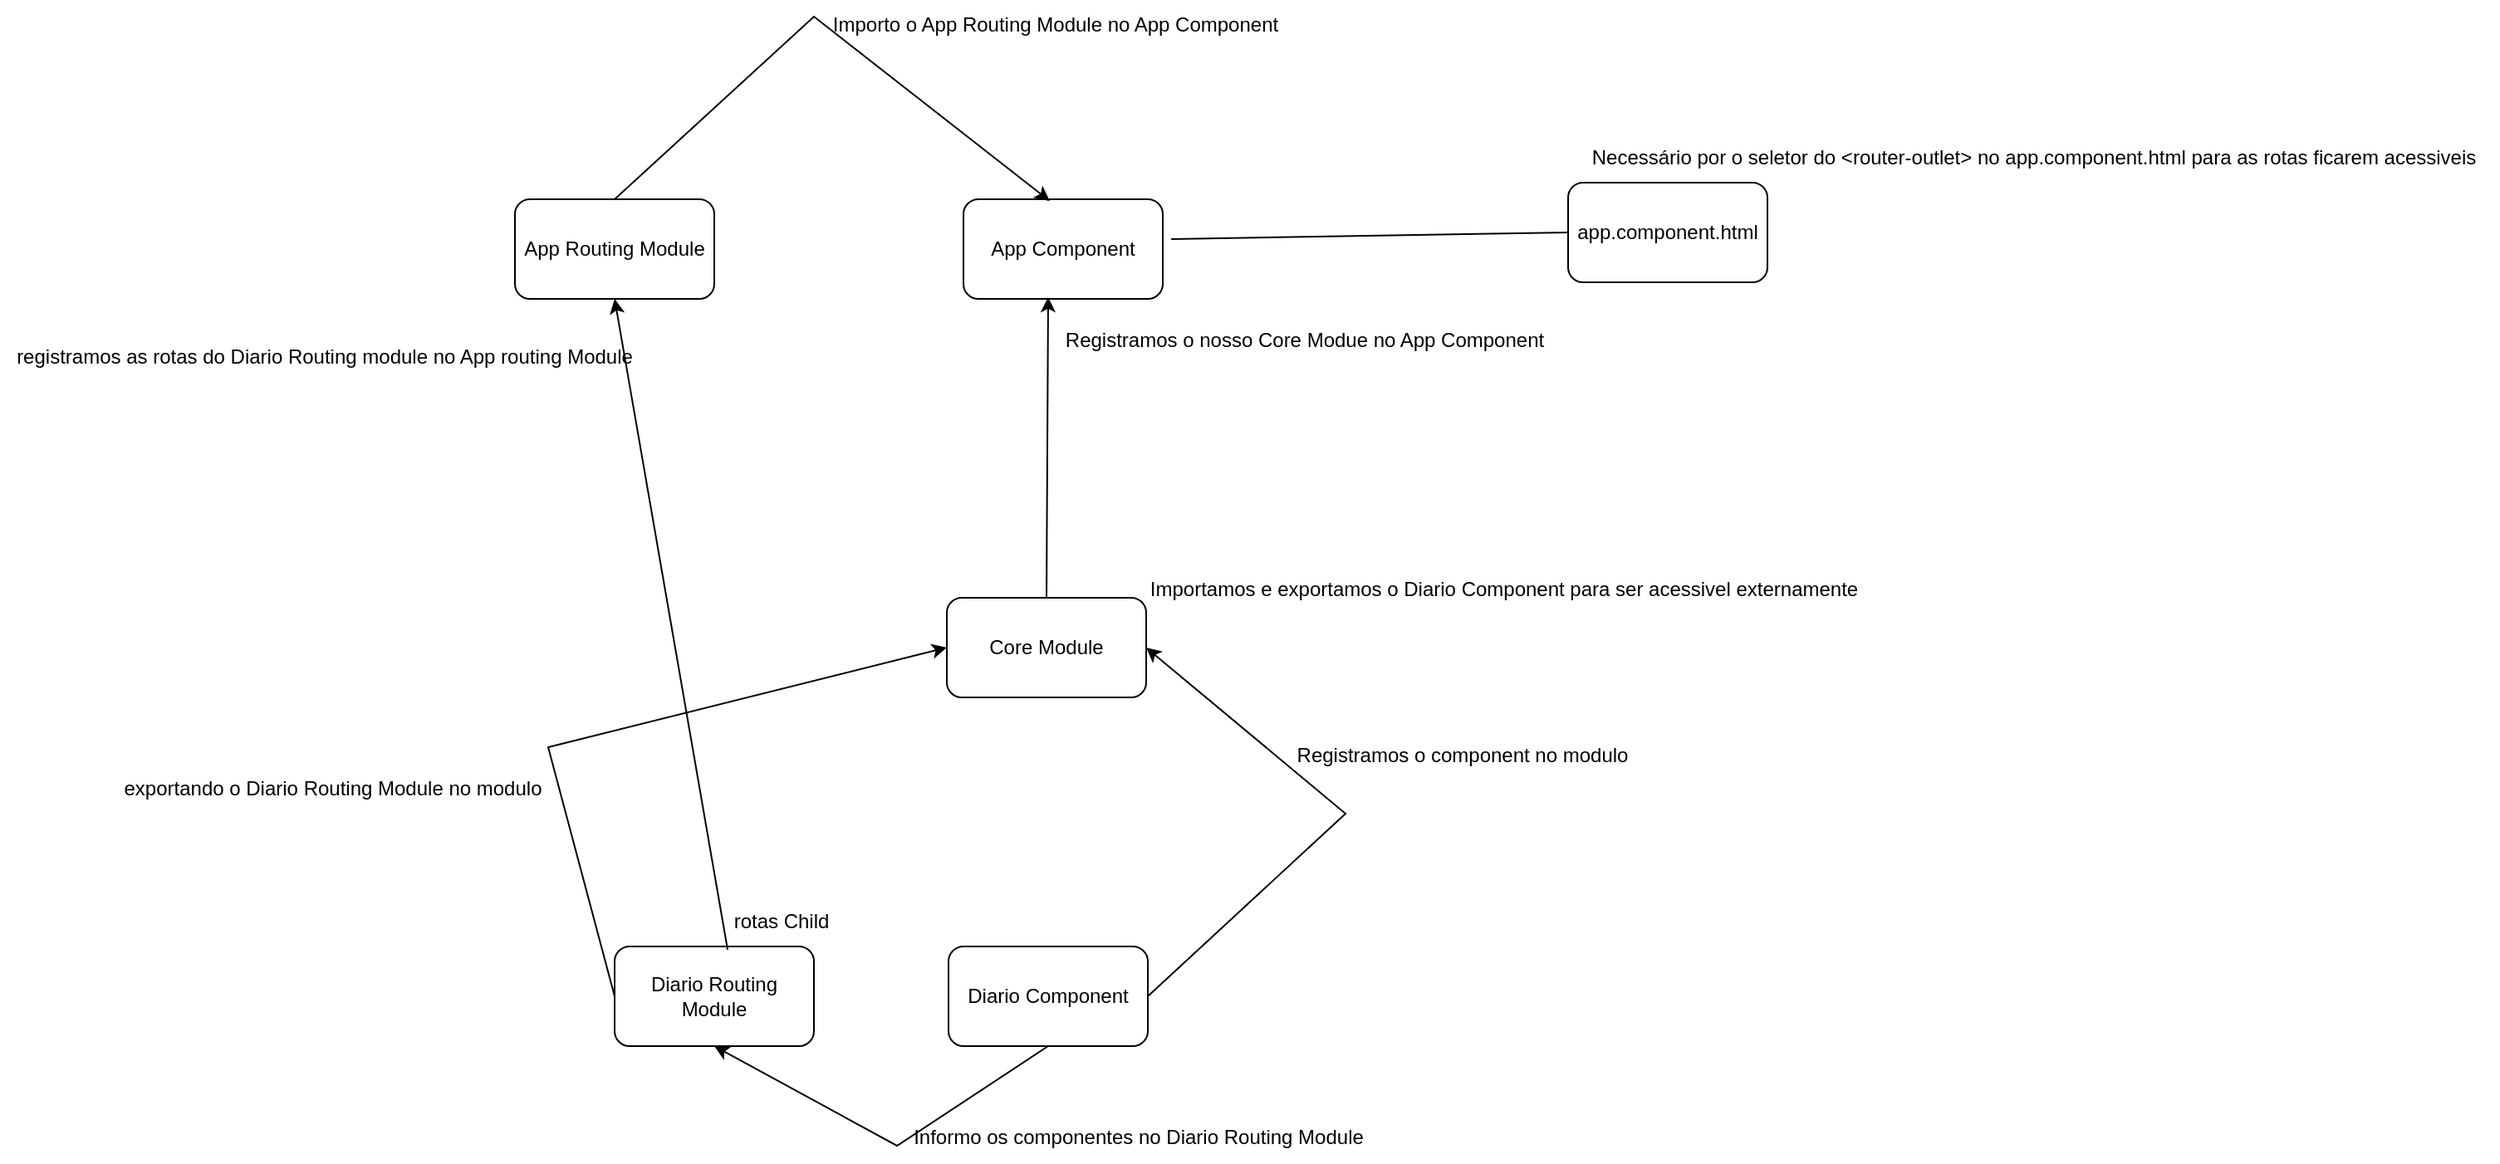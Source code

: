 <mxfile version="26.1.1">
  <diagram name="Página-1" id="hyvPZ9XR9SMsbSLGF97M">
    <mxGraphModel dx="2191" dy="1962" grid="1" gridSize="10" guides="1" tooltips="1" connect="1" arrows="1" fold="1" page="1" pageScale="1" pageWidth="827" pageHeight="1169" math="0" shadow="0">
      <root>
        <mxCell id="0" />
        <mxCell id="1" parent="0" />
        <mxCell id="mxMiG6DOvUM33zkFeHm_-1" value="App Routing Module" style="rounded=1;whiteSpace=wrap;html=1;" vertex="1" parent="1">
          <mxGeometry x="-220" y="50" width="120" height="60" as="geometry" />
        </mxCell>
        <mxCell id="mxMiG6DOvUM33zkFeHm_-2" value="Core Module" style="rounded=1;whiteSpace=wrap;html=1;" vertex="1" parent="1">
          <mxGeometry x="40" y="290" width="120" height="60" as="geometry" />
        </mxCell>
        <mxCell id="mxMiG6DOvUM33zkFeHm_-3" value="Diario Component" style="rounded=1;whiteSpace=wrap;html=1;" vertex="1" parent="1">
          <mxGeometry x="41" y="500" width="120" height="60" as="geometry" />
        </mxCell>
        <mxCell id="mxMiG6DOvUM33zkFeHm_-4" value="" style="endArrow=classic;html=1;rounded=0;exitX=1;exitY=0.5;exitDx=0;exitDy=0;entryX=1;entryY=0.5;entryDx=0;entryDy=0;" edge="1" parent="1" source="mxMiG6DOvUM33zkFeHm_-3" target="mxMiG6DOvUM33zkFeHm_-2">
          <mxGeometry width="50" height="50" relative="1" as="geometry">
            <mxPoint x="390" y="430" as="sourcePoint" />
            <mxPoint x="440" y="380" as="targetPoint" />
            <Array as="points">
              <mxPoint x="280" y="420" />
            </Array>
          </mxGeometry>
        </mxCell>
        <mxCell id="mxMiG6DOvUM33zkFeHm_-5" value="Registramos o component no modulo" style="text;html=1;align=center;verticalAlign=middle;resizable=0;points=[];autosize=1;strokeColor=none;fillColor=none;" vertex="1" parent="1">
          <mxGeometry x="240" y="370" width="220" height="30" as="geometry" />
        </mxCell>
        <mxCell id="mxMiG6DOvUM33zkFeHm_-6" value="Diario Routing Module" style="rounded=1;whiteSpace=wrap;html=1;" vertex="1" parent="1">
          <mxGeometry x="-160" y="500" width="120" height="60" as="geometry" />
        </mxCell>
        <mxCell id="mxMiG6DOvUM33zkFeHm_-7" value="" style="endArrow=classic;html=1;rounded=0;exitX=0;exitY=0.5;exitDx=0;exitDy=0;entryX=0;entryY=0.5;entryDx=0;entryDy=0;" edge="1" parent="1" source="mxMiG6DOvUM33zkFeHm_-6" target="mxMiG6DOvUM33zkFeHm_-2">
          <mxGeometry width="50" height="50" relative="1" as="geometry">
            <mxPoint x="390" y="430" as="sourcePoint" />
            <mxPoint x="440" y="380" as="targetPoint" />
            <Array as="points">
              <mxPoint x="-200" y="380" />
            </Array>
          </mxGeometry>
        </mxCell>
        <mxCell id="mxMiG6DOvUM33zkFeHm_-8" value="exportando o Diario Routing Module no modulo" style="text;html=1;align=center;verticalAlign=middle;resizable=0;points=[];autosize=1;strokeColor=none;fillColor=none;" vertex="1" parent="1">
          <mxGeometry x="-470" y="390" width="280" height="30" as="geometry" />
        </mxCell>
        <mxCell id="mxMiG6DOvUM33zkFeHm_-9" value="App Component" style="rounded=1;whiteSpace=wrap;html=1;" vertex="1" parent="1">
          <mxGeometry x="50" y="50" width="120" height="60" as="geometry" />
        </mxCell>
        <mxCell id="mxMiG6DOvUM33zkFeHm_-11" value="Importamos e exportamos o Diario Component para ser acessivel externamente" style="text;html=1;align=center;verticalAlign=middle;resizable=0;points=[];autosize=1;strokeColor=none;fillColor=none;" vertex="1" parent="1">
          <mxGeometry x="150" y="270" width="450" height="30" as="geometry" />
        </mxCell>
        <mxCell id="mxMiG6DOvUM33zkFeHm_-12" value="" style="endArrow=classic;html=1;rounded=0;exitX=0.5;exitY=0;exitDx=0;exitDy=0;entryX=0.425;entryY=0.983;entryDx=0;entryDy=0;entryPerimeter=0;" edge="1" parent="1" source="mxMiG6DOvUM33zkFeHm_-2" target="mxMiG6DOvUM33zkFeHm_-9">
          <mxGeometry width="50" height="50" relative="1" as="geometry">
            <mxPoint x="210" y="370" as="sourcePoint" />
            <mxPoint x="260" y="320" as="targetPoint" />
          </mxGeometry>
        </mxCell>
        <mxCell id="mxMiG6DOvUM33zkFeHm_-13" value="Registramos o nosso Core Modue no App Component" style="text;html=1;align=center;verticalAlign=middle;resizable=0;points=[];autosize=1;strokeColor=none;fillColor=none;" vertex="1" parent="1">
          <mxGeometry x="100" y="120" width="310" height="30" as="geometry" />
        </mxCell>
        <mxCell id="mxMiG6DOvUM33zkFeHm_-14" value="" style="endArrow=classic;html=1;rounded=0;exitX=0.567;exitY=0.033;exitDx=0;exitDy=0;exitPerimeter=0;entryX=0.5;entryY=1;entryDx=0;entryDy=0;" edge="1" parent="1" source="mxMiG6DOvUM33zkFeHm_-6" target="mxMiG6DOvUM33zkFeHm_-1">
          <mxGeometry width="50" height="50" relative="1" as="geometry">
            <mxPoint x="210" y="370" as="sourcePoint" />
            <mxPoint x="260" y="320" as="targetPoint" />
          </mxGeometry>
        </mxCell>
        <mxCell id="mxMiG6DOvUM33zkFeHm_-15" value="rotas Child" style="text;html=1;align=center;verticalAlign=middle;resizable=0;points=[];autosize=1;strokeColor=none;fillColor=none;" vertex="1" parent="1">
          <mxGeometry x="-100" y="470" width="80" height="30" as="geometry" />
        </mxCell>
        <mxCell id="mxMiG6DOvUM33zkFeHm_-16" value="registramos as rotas do Diario Routing module no App routing Module" style="text;html=1;align=center;verticalAlign=middle;resizable=0;points=[];autosize=1;strokeColor=none;fillColor=none;" vertex="1" parent="1">
          <mxGeometry x="-530" y="130" width="390" height="30" as="geometry" />
        </mxCell>
        <mxCell id="mxMiG6DOvUM33zkFeHm_-17" value="" style="endArrow=classic;html=1;rounded=0;exitX=0.5;exitY=1;exitDx=0;exitDy=0;entryX=0.5;entryY=1;entryDx=0;entryDy=0;" edge="1" parent="1" source="mxMiG6DOvUM33zkFeHm_-3" target="mxMiG6DOvUM33zkFeHm_-6">
          <mxGeometry width="50" height="50" relative="1" as="geometry">
            <mxPoint x="-40" y="370" as="sourcePoint" />
            <mxPoint x="-80" y="600" as="targetPoint" />
            <Array as="points">
              <mxPoint x="10" y="620" />
            </Array>
          </mxGeometry>
        </mxCell>
        <mxCell id="mxMiG6DOvUM33zkFeHm_-18" value="Informo os componentes no Diario Routing Module" style="text;html=1;align=center;verticalAlign=middle;resizable=0;points=[];autosize=1;strokeColor=none;fillColor=none;" vertex="1" parent="1">
          <mxGeometry x="10" y="600" width="290" height="30" as="geometry" />
        </mxCell>
        <mxCell id="mxMiG6DOvUM33zkFeHm_-19" value="" style="endArrow=classic;html=1;rounded=0;exitX=0.5;exitY=0;exitDx=0;exitDy=0;entryX=0.433;entryY=0.017;entryDx=0;entryDy=0;entryPerimeter=0;" edge="1" parent="1" source="mxMiG6DOvUM33zkFeHm_-1" target="mxMiG6DOvUM33zkFeHm_-9">
          <mxGeometry width="50" height="50" relative="1" as="geometry">
            <mxPoint x="-99" y="-30" as="sourcePoint" />
            <mxPoint x="41" y="240" as="targetPoint" />
            <Array as="points">
              <mxPoint x="-40" y="-60" />
            </Array>
          </mxGeometry>
        </mxCell>
        <mxCell id="mxMiG6DOvUM33zkFeHm_-20" value="Importo o App Routing Module no App Component" style="text;html=1;align=center;verticalAlign=middle;resizable=0;points=[];autosize=1;strokeColor=none;fillColor=none;" vertex="1" parent="1">
          <mxGeometry x="-40" y="-70" width="290" height="30" as="geometry" />
        </mxCell>
        <mxCell id="mxMiG6DOvUM33zkFeHm_-21" value="app.component.html" style="rounded=1;whiteSpace=wrap;html=1;" vertex="1" parent="1">
          <mxGeometry x="414" y="40" width="120" height="60" as="geometry" />
        </mxCell>
        <mxCell id="mxMiG6DOvUM33zkFeHm_-22" value="" style="endArrow=none;html=1;rounded=0;entryX=0;entryY=0.5;entryDx=0;entryDy=0;exitX=1.042;exitY=0.4;exitDx=0;exitDy=0;exitPerimeter=0;" edge="1" parent="1" source="mxMiG6DOvUM33zkFeHm_-9" target="mxMiG6DOvUM33zkFeHm_-21">
          <mxGeometry width="50" height="50" relative="1" as="geometry">
            <mxPoint x="-40" y="250" as="sourcePoint" />
            <mxPoint x="10" y="200" as="targetPoint" />
          </mxGeometry>
        </mxCell>
        <mxCell id="mxMiG6DOvUM33zkFeHm_-23" value="Necessário por o seletor do &amp;lt;router-outlet&amp;gt; no app.component.html para as rotas ficarem acessiveis" style="text;html=1;align=center;verticalAlign=middle;resizable=0;points=[];autosize=1;strokeColor=none;fillColor=none;" vertex="1" parent="1">
          <mxGeometry x="414" y="10" width="560" height="30" as="geometry" />
        </mxCell>
      </root>
    </mxGraphModel>
  </diagram>
</mxfile>

